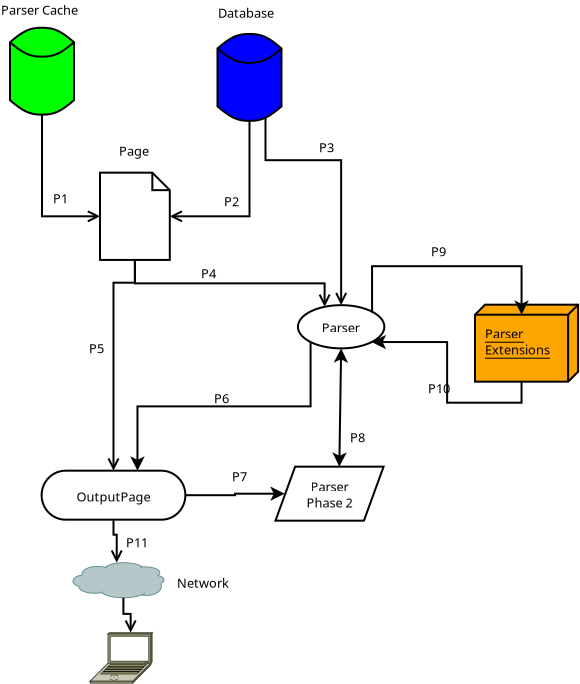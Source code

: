 <?xml version="1.0" encoding="UTF-8"?>
<dia:diagram xmlns:dia="http://www.lysator.liu.se/~alla/dia/">
  <dia:layer name="Background" visible="true">
    <dia:object type="Filesystem - File" version="0" id="O0">
      <dia:attribute name="obj_pos">
        <dia:point val="20.95,8.65"/>
      </dia:attribute>
      <dia:attribute name="obj_bb">
        <dia:rectangle val="20.9,8.6;24.511,13.062"/>
      </dia:attribute>
      <dia:attribute name="elem_corner">
        <dia:point val="20.95,8.65"/>
      </dia:attribute>
      <dia:attribute name="elem_width">
        <dia:real val="3.49"/>
      </dia:attribute>
      <dia:attribute name="elem_height">
        <dia:real val="4.362"/>
      </dia:attribute>
      <dia:attribute name="line_width">
        <dia:real val="0.1"/>
      </dia:attribute>
      <dia:attribute name="line_colour">
        <dia:color val="#000000"/>
      </dia:attribute>
      <dia:attribute name="fill_colour">
        <dia:color val="#ffffff"/>
      </dia:attribute>
      <dia:attribute name="show_background">
        <dia:boolean val="true"/>
      </dia:attribute>
      <dia:attribute name="line_style">
        <dia:enum val="0"/>
        <dia:real val="1"/>
      </dia:attribute>
      <dia:attribute name="flip_horizontal">
        <dia:boolean val="false"/>
      </dia:attribute>
      <dia:attribute name="flip_vertical">
        <dia:boolean val="false"/>
      </dia:attribute>
    </dia:object>
    <dia:object type="Standard - ZigZagLine" version="1" id="O1">
      <dia:attribute name="obj_pos">
        <dia:point val="18.05,5.75"/>
      </dia:attribute>
      <dia:attribute name="obj_bb">
        <dia:rectangle val="18,5.7;21,11.331"/>
      </dia:attribute>
      <dia:attribute name="orth_points">
        <dia:point val="18.05,5.75"/>
        <dia:point val="18.05,10.831"/>
        <dia:point val="20.95,10.831"/>
      </dia:attribute>
      <dia:attribute name="orth_orient">
        <dia:enum val="1"/>
        <dia:enum val="0"/>
      </dia:attribute>
      <dia:attribute name="autorouting">
        <dia:boolean val="true"/>
      </dia:attribute>
      <dia:attribute name="end_arrow">
        <dia:enum val="1"/>
      </dia:attribute>
      <dia:attribute name="end_arrow_length">
        <dia:real val="0.5"/>
      </dia:attribute>
      <dia:attribute name="end_arrow_width">
        <dia:real val="0.5"/>
      </dia:attribute>
      <dia:connections>
        <dia:connection handle="0" to="O15" connection="14"/>
        <dia:connection handle="1" to="O0" connection="2"/>
      </dia:connections>
    </dia:object>
    <dia:object type="Standard - ZigZagLine" version="1" id="O2">
      <dia:attribute name="obj_pos">
        <dia:point val="28.425,6.06"/>
      </dia:attribute>
      <dia:attribute name="obj_bb">
        <dia:rectangle val="24.39,6.01;28.475,11.331"/>
      </dia:attribute>
      <dia:attribute name="orth_points">
        <dia:point val="28.425,6.06"/>
        <dia:point val="28.425,10.831"/>
        <dia:point val="24.44,10.831"/>
      </dia:attribute>
      <dia:attribute name="orth_orient">
        <dia:enum val="1"/>
        <dia:enum val="0"/>
      </dia:attribute>
      <dia:attribute name="autorouting">
        <dia:boolean val="true"/>
      </dia:attribute>
      <dia:attribute name="end_arrow">
        <dia:enum val="1"/>
      </dia:attribute>
      <dia:attribute name="end_arrow_length">
        <dia:real val="0.5"/>
      </dia:attribute>
      <dia:attribute name="end_arrow_width">
        <dia:real val="0.5"/>
      </dia:attribute>
      <dia:connections>
        <dia:connection handle="0" to="O17" connection="14"/>
        <dia:connection handle="1" to="O0" connection="3"/>
      </dia:connections>
    </dia:object>
    <dia:object type="Flowchart - Ellipse" version="0" id="O3">
      <dia:attribute name="obj_pos">
        <dia:point val="30.846,15.273"/>
      </dia:attribute>
      <dia:attribute name="obj_bb">
        <dia:rectangle val="30.796,15.223;35.218,17.484"/>
      </dia:attribute>
      <dia:attribute name="elem_corner">
        <dia:point val="30.846,15.273"/>
      </dia:attribute>
      <dia:attribute name="elem_width">
        <dia:real val="4.322"/>
      </dia:attribute>
      <dia:attribute name="elem_height">
        <dia:real val="2.161"/>
      </dia:attribute>
      <dia:attribute name="show_background">
        <dia:boolean val="true"/>
      </dia:attribute>
      <dia:attribute name="padding">
        <dia:real val="0.354"/>
      </dia:attribute>
      <dia:attribute name="text">
        <dia:composite type="text">
          <dia:attribute name="string">
            <dia:string>#Parser#</dia:string>
          </dia:attribute>
          <dia:attribute name="font">
            <dia:font family="sans" style="0" name="Helvetica"/>
          </dia:attribute>
          <dia:attribute name="height">
            <dia:real val="0.8"/>
          </dia:attribute>
          <dia:attribute name="pos">
            <dia:point val="33.007,16.631"/>
          </dia:attribute>
          <dia:attribute name="color">
            <dia:color val="#000000"/>
          </dia:attribute>
          <dia:attribute name="alignment">
            <dia:enum val="1"/>
          </dia:attribute>
        </dia:composite>
      </dia:attribute>
    </dia:object>
    <dia:object type="Flowchart - Terminal" version="0" id="O4">
      <dia:attribute name="obj_pos">
        <dia:point val="18.031,23.55"/>
      </dia:attribute>
      <dia:attribute name="obj_bb">
        <dia:rectangle val="17.981,23.5;25.269,26.05"/>
      </dia:attribute>
      <dia:attribute name="elem_corner">
        <dia:point val="18.031,23.55"/>
      </dia:attribute>
      <dia:attribute name="elem_width">
        <dia:real val="7.188"/>
      </dia:attribute>
      <dia:attribute name="elem_height">
        <dia:real val="2.45"/>
      </dia:attribute>
      <dia:attribute name="line_width">
        <dia:real val="0.1"/>
      </dia:attribute>
      <dia:attribute name="line_colour">
        <dia:color val="#000000"/>
      </dia:attribute>
      <dia:attribute name="fill_colour">
        <dia:color val="#ffffff"/>
      </dia:attribute>
      <dia:attribute name="show_background">
        <dia:boolean val="true"/>
      </dia:attribute>
      <dia:attribute name="line_style">
        <dia:enum val="0"/>
        <dia:real val="1"/>
      </dia:attribute>
      <dia:attribute name="text">
        <dia:composite type="text">
          <dia:attribute name="string">
            <dia:string>#OutputPage#</dia:string>
          </dia:attribute>
          <dia:attribute name="font">
            <dia:font family="sans" style="0" name="Helvetica"/>
          </dia:attribute>
          <dia:attribute name="height">
            <dia:real val="0.8"/>
          </dia:attribute>
          <dia:attribute name="pos">
            <dia:point val="21.625,25.052"/>
          </dia:attribute>
          <dia:attribute name="color">
            <dia:color val="#000000"/>
          </dia:attribute>
          <dia:attribute name="alignment">
            <dia:enum val="1"/>
          </dia:attribute>
        </dia:composite>
      </dia:attribute>
      <dia:attribute name="flip_horizontal">
        <dia:boolean val="false"/>
      </dia:attribute>
      <dia:attribute name="flip_vertical">
        <dia:boolean val="false"/>
      </dia:attribute>
    </dia:object>
    <dia:object type="Standard - ZigZagLine" version="1" id="O5">
      <dia:attribute name="obj_pos">
        <dia:point val="22.695,13.012"/>
      </dia:attribute>
      <dia:attribute name="obj_bb">
        <dia:rectangle val="22.645,12.963;32.68,15.405"/>
      </dia:attribute>
      <dia:attribute name="orth_points">
        <dia:point val="22.695,13.012"/>
        <dia:point val="22.695,14.184"/>
        <dia:point val="32.18,14.184"/>
        <dia:point val="32.18,15.355"/>
      </dia:attribute>
      <dia:attribute name="orth_orient">
        <dia:enum val="1"/>
        <dia:enum val="0"/>
        <dia:enum val="1"/>
      </dia:attribute>
      <dia:attribute name="autorouting">
        <dia:boolean val="true"/>
      </dia:attribute>
      <dia:attribute name="end_arrow">
        <dia:enum val="1"/>
      </dia:attribute>
      <dia:attribute name="end_arrow_length">
        <dia:real val="0.5"/>
      </dia:attribute>
      <dia:attribute name="end_arrow_width">
        <dia:real val="0.5"/>
      </dia:attribute>
      <dia:connections>
        <dia:connection handle="0" to="O0" connection="1"/>
        <dia:connection handle="1" to="O3" connection="5"/>
      </dia:connections>
    </dia:object>
    <dia:object type="Standard - ZigZagLine" version="1" id="O6">
      <dia:attribute name="obj_pos">
        <dia:point val="22.695,13.012"/>
      </dia:attribute>
      <dia:attribute name="obj_bb">
        <dia:rectangle val="21.125,12.963;22.745,23.6"/>
      </dia:attribute>
      <dia:attribute name="orth_points">
        <dia:point val="22.695,13.012"/>
        <dia:point val="22.695,14.15"/>
        <dia:point val="21.625,14.15"/>
        <dia:point val="21.625,23.55"/>
      </dia:attribute>
      <dia:attribute name="orth_orient">
        <dia:enum val="1"/>
        <dia:enum val="0"/>
        <dia:enum val="1"/>
      </dia:attribute>
      <dia:attribute name="autorouting">
        <dia:boolean val="false"/>
      </dia:attribute>
      <dia:attribute name="end_arrow">
        <dia:enum val="1"/>
      </dia:attribute>
      <dia:attribute name="end_arrow_length">
        <dia:real val="0.5"/>
      </dia:attribute>
      <dia:attribute name="end_arrow_width">
        <dia:real val="0.5"/>
      </dia:attribute>
      <dia:connections>
        <dia:connection handle="0" to="O0" connection="1"/>
        <dia:connection handle="1" to="O4" connection="2"/>
      </dia:connections>
    </dia:object>
    <dia:object type="Standard - Text" version="1" id="O7">
      <dia:attribute name="obj_pos">
        <dia:point val="21.9,7.8"/>
      </dia:attribute>
      <dia:attribute name="obj_bb">
        <dia:rectangle val="21.9,7.102;23.663,8.122"/>
      </dia:attribute>
      <dia:attribute name="text">
        <dia:composite type="text">
          <dia:attribute name="string">
            <dia:string>#Page#</dia:string>
          </dia:attribute>
          <dia:attribute name="font">
            <dia:font family="sans" style="0" name="Helvetica"/>
          </dia:attribute>
          <dia:attribute name="height">
            <dia:real val="0.8"/>
          </dia:attribute>
          <dia:attribute name="pos">
            <dia:point val="21.9,7.8"/>
          </dia:attribute>
          <dia:attribute name="color">
            <dia:color val="#000000"/>
          </dia:attribute>
          <dia:attribute name="alignment">
            <dia:enum val="0"/>
          </dia:attribute>
        </dia:composite>
      </dia:attribute>
      <dia:attribute name="valign">
        <dia:enum val="3"/>
      </dia:attribute>
    </dia:object>
    <dia:object type="Standard - ZigZagLine" version="1" id="O8">
      <dia:attribute name="obj_pos">
        <dia:point val="31.479,17.117"/>
      </dia:attribute>
      <dia:attribute name="obj_bb">
        <dia:rectangle val="22.323,17.067;31.529,23.6"/>
      </dia:attribute>
      <dia:attribute name="orth_points">
        <dia:point val="31.479,17.117"/>
        <dia:point val="31.479,20.334"/>
        <dia:point val="22.823,20.334"/>
        <dia:point val="22.823,23.55"/>
      </dia:attribute>
      <dia:attribute name="orth_orient">
        <dia:enum val="1"/>
        <dia:enum val="0"/>
        <dia:enum val="1"/>
      </dia:attribute>
      <dia:attribute name="autorouting">
        <dia:boolean val="true"/>
      </dia:attribute>
      <dia:attribute name="end_arrow">
        <dia:enum val="22"/>
      </dia:attribute>
      <dia:attribute name="end_arrow_length">
        <dia:real val="0.5"/>
      </dia:attribute>
      <dia:attribute name="end_arrow_width">
        <dia:real val="0.5"/>
      </dia:attribute>
      <dia:connections>
        <dia:connection handle="0" to="O3" connection="10"/>
        <dia:connection handle="1" to="O4" connection="3"/>
      </dia:connections>
    </dia:object>
    <dia:object type="Cisco - Laptop" version="0" id="O9">
      <dia:attribute name="obj_pos">
        <dia:point val="20.45,31.65"/>
      </dia:attribute>
      <dia:attribute name="obj_bb">
        <dia:rectangle val="20.449,31.649;23.555,34.633"/>
      </dia:attribute>
      <dia:attribute name="elem_corner">
        <dia:point val="20.45,31.65"/>
      </dia:attribute>
      <dia:attribute name="elem_width">
        <dia:real val="3.104"/>
      </dia:attribute>
      <dia:attribute name="elem_height">
        <dia:real val="2.522"/>
      </dia:attribute>
      <dia:attribute name="line_width">
        <dia:real val="0.1"/>
      </dia:attribute>
      <dia:attribute name="line_colour">
        <dia:color val="#000000"/>
      </dia:attribute>
      <dia:attribute name="fill_colour">
        <dia:color val="#ffffff"/>
      </dia:attribute>
      <dia:attribute name="show_background">
        <dia:boolean val="true"/>
      </dia:attribute>
      <dia:attribute name="line_style">
        <dia:enum val="0"/>
        <dia:real val="1"/>
      </dia:attribute>
      <dia:attribute name="flip_horizontal">
        <dia:boolean val="false"/>
      </dia:attribute>
      <dia:attribute name="flip_vertical">
        <dia:boolean val="false"/>
      </dia:attribute>
    </dia:object>
    <dia:object type="Cisco - Cloud" version="0" id="O10">
      <dia:attribute name="obj_pos">
        <dia:point val="19.6,28.15"/>
      </dia:attribute>
      <dia:attribute name="obj_bb">
        <dia:rectangle val="19.599,28.149;24.151,29.901"/>
      </dia:attribute>
      <dia:attribute name="elem_corner">
        <dia:point val="19.6,28.15"/>
      </dia:attribute>
      <dia:attribute name="elem_width">
        <dia:real val="4.55"/>
      </dia:attribute>
      <dia:attribute name="elem_height">
        <dia:real val="1.75"/>
      </dia:attribute>
      <dia:attribute name="line_width">
        <dia:real val="0.1"/>
      </dia:attribute>
      <dia:attribute name="line_colour">
        <dia:color val="#000000"/>
      </dia:attribute>
      <dia:attribute name="fill_colour">
        <dia:color val="#ffffff"/>
      </dia:attribute>
      <dia:attribute name="show_background">
        <dia:boolean val="true"/>
      </dia:attribute>
      <dia:attribute name="line_style">
        <dia:enum val="0"/>
        <dia:real val="1"/>
      </dia:attribute>
      <dia:attribute name="flip_horizontal">
        <dia:boolean val="false"/>
      </dia:attribute>
      <dia:attribute name="flip_vertical">
        <dia:boolean val="false"/>
      </dia:attribute>
    </dia:object>
    <dia:object type="Standard - Text" version="1" id="O11">
      <dia:attribute name="obj_pos">
        <dia:point val="24.8,29.4"/>
      </dia:attribute>
      <dia:attribute name="obj_bb">
        <dia:rectangle val="24.8,28.723;27.543,29.68"/>
      </dia:attribute>
      <dia:attribute name="text">
        <dia:composite type="text">
          <dia:attribute name="string">
            <dia:string>#Network#</dia:string>
          </dia:attribute>
          <dia:attribute name="font">
            <dia:font family="sans" style="0" name="Helvetica"/>
          </dia:attribute>
          <dia:attribute name="height">
            <dia:real val="0.8"/>
          </dia:attribute>
          <dia:attribute name="pos">
            <dia:point val="24.8,29.4"/>
          </dia:attribute>
          <dia:attribute name="color">
            <dia:color val="#000000"/>
          </dia:attribute>
          <dia:attribute name="alignment">
            <dia:enum val="0"/>
          </dia:attribute>
        </dia:composite>
      </dia:attribute>
      <dia:attribute name="valign">
        <dia:enum val="3"/>
      </dia:attribute>
    </dia:object>
    <dia:object type="Standard - ZigZagLine" version="1" id="O12">
      <dia:attribute name="obj_pos">
        <dia:point val="21.625,26"/>
      </dia:attribute>
      <dia:attribute name="obj_bb">
        <dia:rectangle val="21.286,25.95;22.286,28.2"/>
      </dia:attribute>
      <dia:attribute name="orth_points">
        <dia:point val="21.625,26"/>
        <dia:point val="21.625,26.75"/>
        <dia:point val="21.786,26.75"/>
        <dia:point val="21.786,28.15"/>
      </dia:attribute>
      <dia:attribute name="orth_orient">
        <dia:enum val="1"/>
        <dia:enum val="0"/>
        <dia:enum val="1"/>
      </dia:attribute>
      <dia:attribute name="autorouting">
        <dia:boolean val="false"/>
      </dia:attribute>
      <dia:attribute name="end_arrow">
        <dia:enum val="1"/>
      </dia:attribute>
      <dia:attribute name="end_arrow_length">
        <dia:real val="0.5"/>
      </dia:attribute>
      <dia:attribute name="end_arrow_width">
        <dia:real val="0.5"/>
      </dia:attribute>
      <dia:connections>
        <dia:connection handle="0" to="O4" connection="14"/>
        <dia:connection handle="1" to="O10" connection="0"/>
      </dia:connections>
    </dia:object>
    <dia:object type="Standard - ZigZagLine" version="1" id="O13">
      <dia:attribute name="obj_pos">
        <dia:point val="22.12,29.9"/>
      </dia:attribute>
      <dia:attribute name="obj_bb">
        <dia:rectangle val="21.982,29.85;22.982,31.7"/>
      </dia:attribute>
      <dia:attribute name="orth_points">
        <dia:point val="22.12,29.9"/>
        <dia:point val="22.12,30.71"/>
        <dia:point val="22.482,30.71"/>
        <dia:point val="22.482,31.65"/>
      </dia:attribute>
      <dia:attribute name="orth_orient">
        <dia:enum val="1"/>
        <dia:enum val="0"/>
        <dia:enum val="1"/>
      </dia:attribute>
      <dia:attribute name="autorouting">
        <dia:boolean val="false"/>
      </dia:attribute>
      <dia:attribute name="end_arrow">
        <dia:enum val="1"/>
      </dia:attribute>
      <dia:attribute name="end_arrow_length">
        <dia:real val="0.5"/>
      </dia:attribute>
      <dia:attribute name="end_arrow_width">
        <dia:real val="0.5"/>
      </dia:attribute>
      <dia:connections>
        <dia:connection handle="0" to="O10" connection="5"/>
        <dia:connection handle="1" to="O9" connection="2"/>
      </dia:connections>
    </dia:object>
    <dia:object type="Standard - ZigZagLine" version="1" id="O14">
      <dia:attribute name="obj_pos">
        <dia:point val="29.225,5.901"/>
      </dia:attribute>
      <dia:attribute name="obj_bb">
        <dia:rectangle val="29.175,5.851;33.507,15.323"/>
      </dia:attribute>
      <dia:attribute name="orth_points">
        <dia:point val="29.225,5.901"/>
        <dia:point val="29.225,8.025"/>
        <dia:point val="33.007,8.025"/>
        <dia:point val="33.007,15.273"/>
      </dia:attribute>
      <dia:attribute name="orth_orient">
        <dia:enum val="1"/>
        <dia:enum val="0"/>
        <dia:enum val="1"/>
      </dia:attribute>
      <dia:attribute name="autorouting">
        <dia:boolean val="false"/>
      </dia:attribute>
      <dia:attribute name="end_arrow">
        <dia:enum val="1"/>
      </dia:attribute>
      <dia:attribute name="end_arrow_length">
        <dia:real val="0.5"/>
      </dia:attribute>
      <dia:attribute name="end_arrow_width">
        <dia:real val="0.5"/>
      </dia:attribute>
      <dia:connections>
        <dia:connection handle="0" to="O17" connection="15"/>
        <dia:connection handle="1" to="O3" connection="4"/>
      </dia:connections>
    </dia:object>
    <dia:group>
      <dia:object type="Flowchart - Magnetic Disk" version="0" id="O15">
        <dia:attribute name="obj_pos">
          <dia:point val="16.45,1.4"/>
        </dia:attribute>
        <dia:attribute name="obj_bb">
          <dia:rectangle val="16.4,1.35;19.7,5.8"/>
        </dia:attribute>
        <dia:attribute name="elem_corner">
          <dia:point val="16.45,1.4"/>
        </dia:attribute>
        <dia:attribute name="elem_width">
          <dia:real val="3.2"/>
        </dia:attribute>
        <dia:attribute name="elem_height">
          <dia:real val="4.35"/>
        </dia:attribute>
        <dia:attribute name="line_width">
          <dia:real val="0.1"/>
        </dia:attribute>
        <dia:attribute name="line_colour">
          <dia:color val="#000000"/>
        </dia:attribute>
        <dia:attribute name="fill_colour">
          <dia:color val="#00ff00"/>
        </dia:attribute>
        <dia:attribute name="show_background">
          <dia:boolean val="true"/>
        </dia:attribute>
        <dia:attribute name="line_style">
          <dia:enum val="0"/>
          <dia:real val="1"/>
        </dia:attribute>
        <dia:attribute name="text">
          <dia:composite type="text">
            <dia:attribute name="string">
              <dia:string>##</dia:string>
            </dia:attribute>
            <dia:attribute name="font">
              <dia:font family="sans" style="0" name="Helvetica"/>
            </dia:attribute>
            <dia:attribute name="height">
              <dia:real val="0.8"/>
            </dia:attribute>
            <dia:attribute name="pos">
              <dia:point val="18.05,3.938"/>
            </dia:attribute>
            <dia:attribute name="color">
              <dia:color val="#000000"/>
            </dia:attribute>
            <dia:attribute name="alignment">
              <dia:enum val="1"/>
            </dia:attribute>
          </dia:composite>
        </dia:attribute>
        <dia:attribute name="flip_horizontal">
          <dia:boolean val="false"/>
        </dia:attribute>
        <dia:attribute name="flip_vertical">
          <dia:boolean val="false"/>
        </dia:attribute>
      </dia:object>
      <dia:object type="Standard - Text" version="1" id="O16">
        <dia:attribute name="obj_pos">
          <dia:point val="16,0.75"/>
        </dia:attribute>
        <dia:attribute name="obj_bb">
          <dia:rectangle val="16,0.072;20.57,1.03"/>
        </dia:attribute>
        <dia:attribute name="text">
          <dia:composite type="text">
            <dia:attribute name="string">
              <dia:string>#Parser Cache#</dia:string>
            </dia:attribute>
            <dia:attribute name="font">
              <dia:font family="sans" style="0" name="Helvetica"/>
            </dia:attribute>
            <dia:attribute name="height">
              <dia:real val="0.8"/>
            </dia:attribute>
            <dia:attribute name="pos">
              <dia:point val="16,0.75"/>
            </dia:attribute>
            <dia:attribute name="color">
              <dia:color val="#000000"/>
            </dia:attribute>
            <dia:attribute name="alignment">
              <dia:enum val="0"/>
            </dia:attribute>
          </dia:composite>
        </dia:attribute>
        <dia:attribute name="valign">
          <dia:enum val="3"/>
        </dia:attribute>
      </dia:object>
    </dia:group>
    <dia:group>
      <dia:object type="Flowchart - Magnetic Disk" version="0" id="O17">
        <dia:attribute name="obj_pos">
          <dia:point val="26.825,1.71"/>
        </dia:attribute>
        <dia:attribute name="obj_bb">
          <dia:rectangle val="26.775,1.66;30.075,6.11"/>
        </dia:attribute>
        <dia:attribute name="elem_corner">
          <dia:point val="26.825,1.71"/>
        </dia:attribute>
        <dia:attribute name="elem_width">
          <dia:real val="3.2"/>
        </dia:attribute>
        <dia:attribute name="elem_height">
          <dia:real val="4.35"/>
        </dia:attribute>
        <dia:attribute name="line_width">
          <dia:real val="0.1"/>
        </dia:attribute>
        <dia:attribute name="line_colour">
          <dia:color val="#000000"/>
        </dia:attribute>
        <dia:attribute name="fill_colour">
          <dia:color val="#0000ff"/>
        </dia:attribute>
        <dia:attribute name="show_background">
          <dia:boolean val="true"/>
        </dia:attribute>
        <dia:attribute name="line_style">
          <dia:enum val="0"/>
          <dia:real val="1"/>
        </dia:attribute>
        <dia:attribute name="text">
          <dia:composite type="text">
            <dia:attribute name="string">
              <dia:string>##</dia:string>
            </dia:attribute>
            <dia:attribute name="font">
              <dia:font family="sans" style="0" name="Helvetica"/>
            </dia:attribute>
            <dia:attribute name="height">
              <dia:real val="0.8"/>
            </dia:attribute>
            <dia:attribute name="pos">
              <dia:point val="28.425,4.247"/>
            </dia:attribute>
            <dia:attribute name="color">
              <dia:color val="#000000"/>
            </dia:attribute>
            <dia:attribute name="alignment">
              <dia:enum val="1"/>
            </dia:attribute>
          </dia:composite>
        </dia:attribute>
        <dia:attribute name="flip_horizontal">
          <dia:boolean val="false"/>
        </dia:attribute>
        <dia:attribute name="flip_vertical">
          <dia:boolean val="false"/>
        </dia:attribute>
      </dia:object>
      <dia:object type="Standard - Text" version="1" id="O18">
        <dia:attribute name="obj_pos">
          <dia:point val="26.85,0.9"/>
        </dia:attribute>
        <dia:attribute name="obj_bb">
          <dia:rectangle val="26.85,0.223;30.047,1.18"/>
        </dia:attribute>
        <dia:attribute name="text">
          <dia:composite type="text">
            <dia:attribute name="string">
              <dia:string>#Database#</dia:string>
            </dia:attribute>
            <dia:attribute name="font">
              <dia:font family="sans" style="0" name="Helvetica"/>
            </dia:attribute>
            <dia:attribute name="height">
              <dia:real val="0.8"/>
            </dia:attribute>
            <dia:attribute name="pos">
              <dia:point val="26.85,0.9"/>
            </dia:attribute>
            <dia:attribute name="color">
              <dia:color val="#000000"/>
            </dia:attribute>
            <dia:attribute name="alignment">
              <dia:enum val="0"/>
            </dia:attribute>
          </dia:composite>
        </dia:attribute>
        <dia:attribute name="valign">
          <dia:enum val="3"/>
        </dia:attribute>
      </dia:object>
    </dia:group>
    <dia:object type="Flowchart - Parallelogram" version="0" id="O19">
      <dia:attribute name="obj_pos">
        <dia:point val="29.723,23.35"/>
      </dia:attribute>
      <dia:attribute name="obj_bb">
        <dia:rectangle val="29.672,23.3;35.178,26.1"/>
      </dia:attribute>
      <dia:attribute name="elem_corner">
        <dia:point val="29.723,23.35"/>
      </dia:attribute>
      <dia:attribute name="elem_width">
        <dia:real val="5.405"/>
      </dia:attribute>
      <dia:attribute name="elem_height">
        <dia:real val="2.7"/>
      </dia:attribute>
      <dia:attribute name="show_background">
        <dia:boolean val="true"/>
      </dia:attribute>
      <dia:attribute name="shear_angle">
        <dia:real val="70"/>
      </dia:attribute>
      <dia:attribute name="padding">
        <dia:real val="0.5"/>
      </dia:attribute>
      <dia:attribute name="text">
        <dia:composite type="text">
          <dia:attribute name="string">
            <dia:string>#Parser
Phase 2#</dia:string>
          </dia:attribute>
          <dia:attribute name="font">
            <dia:font family="sans" style="0" name="Helvetica"/>
          </dia:attribute>
          <dia:attribute name="height">
            <dia:real val="0.8"/>
          </dia:attribute>
          <dia:attribute name="pos">
            <dia:point val="32.425,24.578"/>
          </dia:attribute>
          <dia:attribute name="color">
            <dia:color val="#000000"/>
          </dia:attribute>
          <dia:attribute name="alignment">
            <dia:enum val="1"/>
          </dia:attribute>
        </dia:composite>
      </dia:attribute>
    </dia:object>
    <dia:object type="Standard - ZigZagLine" version="1" id="O20">
      <dia:attribute name="obj_pos">
        <dia:point val="25.219,24.775"/>
      </dia:attribute>
      <dia:attribute name="obj_bb">
        <dia:rectangle val="25.169,24.2;30.233,25.2"/>
      </dia:attribute>
      <dia:attribute name="orth_points">
        <dia:point val="25.219,24.775"/>
        <dia:point val="27.701,24.775"/>
        <dia:point val="27.701,24.7"/>
        <dia:point val="30.183,24.7"/>
      </dia:attribute>
      <dia:attribute name="orth_orient">
        <dia:enum val="0"/>
        <dia:enum val="1"/>
        <dia:enum val="0"/>
      </dia:attribute>
      <dia:attribute name="autorouting">
        <dia:boolean val="true"/>
      </dia:attribute>
      <dia:attribute name="end_arrow">
        <dia:enum val="22"/>
      </dia:attribute>
      <dia:attribute name="end_arrow_length">
        <dia:real val="0.5"/>
      </dia:attribute>
      <dia:attribute name="end_arrow_width">
        <dia:real val="0.5"/>
      </dia:attribute>
      <dia:connections>
        <dia:connection handle="0" to="O4" connection="10"/>
        <dia:connection handle="1" to="O19" connection="16"/>
      </dia:connections>
    </dia:object>
    <dia:object type="UML - Node" version="0" id="O21">
      <dia:attribute name="obj_pos">
        <dia:point val="39.7,15.75"/>
      </dia:attribute>
      <dia:attribute name="obj_bb">
        <dia:rectangle val="39.65,15.2;44.905,19.15"/>
      </dia:attribute>
      <dia:attribute name="elem_corner">
        <dia:point val="39.7,15.75"/>
      </dia:attribute>
      <dia:attribute name="elem_width">
        <dia:real val="4.655"/>
      </dia:attribute>
      <dia:attribute name="elem_height">
        <dia:real val="3.35"/>
      </dia:attribute>
      <dia:attribute name="line_colour">
        <dia:color val="#000000"/>
      </dia:attribute>
      <dia:attribute name="fill_colour">
        <dia:color val="#ffa500"/>
      </dia:attribute>
      <dia:attribute name="name">
        <dia:composite type="text">
          <dia:attribute name="string">
            <dia:string>#Parser
Extensions#</dia:string>
          </dia:attribute>
          <dia:attribute name="font">
            <dia:font family="sans" style="0" name="Helvetica"/>
          </dia:attribute>
          <dia:attribute name="height">
            <dia:real val="0.8"/>
          </dia:attribute>
          <dia:attribute name="pos">
            <dia:point val="40.2,16.927"/>
          </dia:attribute>
          <dia:attribute name="color">
            <dia:color val="#000000"/>
          </dia:attribute>
          <dia:attribute name="alignment">
            <dia:enum val="0"/>
          </dia:attribute>
        </dia:composite>
      </dia:attribute>
    </dia:object>
    <dia:object type="Standard - ZigZagLine" version="1" id="O22">
      <dia:attribute name="obj_pos">
        <dia:point val="34.535,15.589"/>
      </dia:attribute>
      <dia:attribute name="obj_bb">
        <dia:rectangle val="34.485,13.275;42.528,15.8"/>
      </dia:attribute>
      <dia:attribute name="orth_points">
        <dia:point val="34.535,15.589"/>
        <dia:point val="34.553,15.589"/>
        <dia:point val="34.553,13.325"/>
        <dia:point val="42.028,13.325"/>
        <dia:point val="42.028,15.75"/>
      </dia:attribute>
      <dia:attribute name="orth_orient">
        <dia:enum val="0"/>
        <dia:enum val="1"/>
        <dia:enum val="0"/>
        <dia:enum val="1"/>
      </dia:attribute>
      <dia:attribute name="autorouting">
        <dia:boolean val="false"/>
      </dia:attribute>
      <dia:attribute name="end_arrow">
        <dia:enum val="22"/>
      </dia:attribute>
      <dia:attribute name="end_arrow_length">
        <dia:real val="0.5"/>
      </dia:attribute>
      <dia:attribute name="end_arrow_width">
        <dia:real val="0.5"/>
      </dia:attribute>
      <dia:connections>
        <dia:connection handle="0" to="O3" connection="2"/>
        <dia:connection handle="1" to="O21" connection="1"/>
      </dia:connections>
    </dia:object>
    <dia:object type="Standard - ZigZagLine" version="1" id="O23">
      <dia:attribute name="obj_pos">
        <dia:point val="42.028,19.1"/>
      </dia:attribute>
      <dia:attribute name="obj_bb">
        <dia:rectangle val="34.035,17.067;42.078,20.15"/>
      </dia:attribute>
      <dia:attribute name="orth_points">
        <dia:point val="42.028,19.1"/>
        <dia:point val="42.028,20.1"/>
        <dia:point val="34.535,20.1"/>
        <dia:point val="34.535,17.117"/>
      </dia:attribute>
      <dia:attribute name="orth_orient">
        <dia:enum val="1"/>
        <dia:enum val="0"/>
        <dia:enum val="1"/>
      </dia:attribute>
      <dia:attribute name="autorouting">
        <dia:boolean val="true"/>
      </dia:attribute>
      <dia:attribute name="end_arrow">
        <dia:enum val="22"/>
      </dia:attribute>
      <dia:attribute name="end_arrow_length">
        <dia:real val="0.5"/>
      </dia:attribute>
      <dia:attribute name="end_arrow_width">
        <dia:real val="0.5"/>
      </dia:attribute>
      <dia:connections>
        <dia:connection handle="0" to="O21" connection="6"/>
        <dia:connection handle="1" to="O3" connection="14"/>
      </dia:connections>
    </dia:object>
    <dia:object type="Standard - Line" version="0" id="O24">
      <dia:attribute name="obj_pos">
        <dia:point val="33.007,17.434"/>
      </dia:attribute>
      <dia:attribute name="obj_bb">
        <dia:rectangle val="32.416,17.376;33.507,23.408"/>
      </dia:attribute>
      <dia:attribute name="conn_endpoints">
        <dia:point val="33.007,17.434"/>
        <dia:point val="32.916,23.35"/>
      </dia:attribute>
      <dia:attribute name="numcp">
        <dia:int val="1"/>
      </dia:attribute>
      <dia:attribute name="start_arrow">
        <dia:enum val="22"/>
      </dia:attribute>
      <dia:attribute name="start_arrow_length">
        <dia:real val="0.5"/>
      </dia:attribute>
      <dia:attribute name="start_arrow_width">
        <dia:real val="0.5"/>
      </dia:attribute>
      <dia:attribute name="end_arrow">
        <dia:enum val="22"/>
      </dia:attribute>
      <dia:attribute name="end_arrow_length">
        <dia:real val="0.5"/>
      </dia:attribute>
      <dia:attribute name="end_arrow_width">
        <dia:real val="0.5"/>
      </dia:attribute>
      <dia:connections>
        <dia:connection handle="0" to="O3" connection="12"/>
        <dia:connection handle="1" to="O19" connection="2"/>
      </dia:connections>
    </dia:object>
    <dia:object type="Standard - Text" version="1" id="O25">
      <dia:attribute name="obj_pos">
        <dia:point val="18.602,10.175"/>
      </dia:attribute>
      <dia:attribute name="obj_bb">
        <dia:rectangle val="18.582,9.477;19.515,10.497"/>
      </dia:attribute>
      <dia:attribute name="text">
        <dia:composite type="text">
          <dia:attribute name="string">
            <dia:string>#P1#</dia:string>
          </dia:attribute>
          <dia:attribute name="font">
            <dia:font family="sans" style="0" name="Helvetica"/>
          </dia:attribute>
          <dia:attribute name="height">
            <dia:real val="0.8"/>
          </dia:attribute>
          <dia:attribute name="pos">
            <dia:point val="18.602,10.175"/>
          </dia:attribute>
          <dia:attribute name="color">
            <dia:color val="#000000"/>
          </dia:attribute>
          <dia:attribute name="alignment">
            <dia:enum val="0"/>
          </dia:attribute>
        </dia:composite>
      </dia:attribute>
      <dia:attribute name="valign">
        <dia:enum val="3"/>
      </dia:attribute>
    </dia:object>
    <dia:object type="Standard - Text" version="1" id="O26">
      <dia:attribute name="obj_pos">
        <dia:point val="27.152,10.325"/>
      </dia:attribute>
      <dia:attribute name="obj_bb">
        <dia:rectangle val="27.132,9.627;28.065,10.647"/>
      </dia:attribute>
      <dia:attribute name="text">
        <dia:composite type="text">
          <dia:attribute name="string">
            <dia:string>#P2#</dia:string>
          </dia:attribute>
          <dia:attribute name="font">
            <dia:font family="sans" style="0" name="Helvetica"/>
          </dia:attribute>
          <dia:attribute name="height">
            <dia:real val="0.8"/>
          </dia:attribute>
          <dia:attribute name="pos">
            <dia:point val="27.152,10.325"/>
          </dia:attribute>
          <dia:attribute name="color">
            <dia:color val="#000000"/>
          </dia:attribute>
          <dia:attribute name="alignment">
            <dia:enum val="0"/>
          </dia:attribute>
        </dia:composite>
      </dia:attribute>
      <dia:attribute name="valign">
        <dia:enum val="3"/>
      </dia:attribute>
    </dia:object>
    <dia:object type="Standard - Text" version="1" id="O27">
      <dia:attribute name="obj_pos">
        <dia:point val="31.902,7.625"/>
      </dia:attribute>
      <dia:attribute name="obj_bb">
        <dia:rectangle val="31.902,6.927;32.836,7.947"/>
      </dia:attribute>
      <dia:attribute name="text">
        <dia:composite type="text">
          <dia:attribute name="string">
            <dia:string>#P3#</dia:string>
          </dia:attribute>
          <dia:attribute name="font">
            <dia:font family="sans" style="0" name="Helvetica"/>
          </dia:attribute>
          <dia:attribute name="height">
            <dia:real val="0.8"/>
          </dia:attribute>
          <dia:attribute name="pos">
            <dia:point val="31.902,7.625"/>
          </dia:attribute>
          <dia:attribute name="color">
            <dia:color val="#000000"/>
          </dia:attribute>
          <dia:attribute name="alignment">
            <dia:enum val="0"/>
          </dia:attribute>
        </dia:composite>
      </dia:attribute>
      <dia:attribute name="valign">
        <dia:enum val="3"/>
      </dia:attribute>
    </dia:object>
    <dia:object type="Standard - Text" version="1" id="O28">
      <dia:attribute name="obj_pos">
        <dia:point val="26.003,13.925"/>
      </dia:attribute>
      <dia:attribute name="obj_bb">
        <dia:rectangle val="26.003,13.227;26.936,14.247"/>
      </dia:attribute>
      <dia:attribute name="text">
        <dia:composite type="text">
          <dia:attribute name="string">
            <dia:string>#P4#</dia:string>
          </dia:attribute>
          <dia:attribute name="font">
            <dia:font family="sans" style="0" name="Helvetica"/>
          </dia:attribute>
          <dia:attribute name="height">
            <dia:real val="0.8"/>
          </dia:attribute>
          <dia:attribute name="pos">
            <dia:point val="26.003,13.925"/>
          </dia:attribute>
          <dia:attribute name="color">
            <dia:color val="#000000"/>
          </dia:attribute>
          <dia:attribute name="alignment">
            <dia:enum val="0"/>
          </dia:attribute>
        </dia:composite>
      </dia:attribute>
      <dia:attribute name="valign">
        <dia:enum val="3"/>
      </dia:attribute>
    </dia:object>
    <dia:object type="Standard - Text" version="1" id="O29">
      <dia:attribute name="obj_pos">
        <dia:point val="20.402,17.675"/>
      </dia:attribute>
      <dia:attribute name="obj_bb">
        <dia:rectangle val="20.402,16.977;21.336,17.997"/>
      </dia:attribute>
      <dia:attribute name="text">
        <dia:composite type="text">
          <dia:attribute name="string">
            <dia:string>#P5#</dia:string>
          </dia:attribute>
          <dia:attribute name="font">
            <dia:font family="sans" style="0" name="Helvetica"/>
          </dia:attribute>
          <dia:attribute name="height">
            <dia:real val="0.8"/>
          </dia:attribute>
          <dia:attribute name="pos">
            <dia:point val="20.402,17.675"/>
          </dia:attribute>
          <dia:attribute name="color">
            <dia:color val="#000000"/>
          </dia:attribute>
          <dia:attribute name="alignment">
            <dia:enum val="0"/>
          </dia:attribute>
        </dia:composite>
      </dia:attribute>
      <dia:attribute name="valign">
        <dia:enum val="3"/>
      </dia:attribute>
    </dia:object>
    <dia:object type="Standard - Text" version="1" id="O30">
      <dia:attribute name="obj_pos">
        <dia:point val="26.652,20.175"/>
      </dia:attribute>
      <dia:attribute name="obj_bb">
        <dia:rectangle val="26.652,19.477;27.586,20.497"/>
      </dia:attribute>
      <dia:attribute name="text">
        <dia:composite type="text">
          <dia:attribute name="string">
            <dia:string>#P6#</dia:string>
          </dia:attribute>
          <dia:attribute name="font">
            <dia:font family="sans" style="0" name="Helvetica"/>
          </dia:attribute>
          <dia:attribute name="height">
            <dia:real val="0.8"/>
          </dia:attribute>
          <dia:attribute name="pos">
            <dia:point val="26.652,20.175"/>
          </dia:attribute>
          <dia:attribute name="color">
            <dia:color val="#000000"/>
          </dia:attribute>
          <dia:attribute name="alignment">
            <dia:enum val="0"/>
          </dia:attribute>
        </dia:composite>
      </dia:attribute>
      <dia:attribute name="valign">
        <dia:enum val="3"/>
      </dia:attribute>
    </dia:object>
    <dia:object type="Standard - Text" version="1" id="O31">
      <dia:attribute name="obj_pos">
        <dia:point val="27.552,24.075"/>
      </dia:attribute>
      <dia:attribute name="obj_bb">
        <dia:rectangle val="27.532,23.377;28.465,24.397"/>
      </dia:attribute>
      <dia:attribute name="text">
        <dia:composite type="text">
          <dia:attribute name="string">
            <dia:string>#P7#</dia:string>
          </dia:attribute>
          <dia:attribute name="font">
            <dia:font family="sans" style="0" name="Helvetica"/>
          </dia:attribute>
          <dia:attribute name="height">
            <dia:real val="0.8"/>
          </dia:attribute>
          <dia:attribute name="pos">
            <dia:point val="27.552,24.075"/>
          </dia:attribute>
          <dia:attribute name="color">
            <dia:color val="#000000"/>
          </dia:attribute>
          <dia:attribute name="alignment">
            <dia:enum val="0"/>
          </dia:attribute>
        </dia:composite>
      </dia:attribute>
      <dia:attribute name="valign">
        <dia:enum val="3"/>
      </dia:attribute>
    </dia:object>
    <dia:object type="Standard - Text" version="1" id="O32">
      <dia:attribute name="obj_pos">
        <dia:point val="33.453,22.125"/>
      </dia:attribute>
      <dia:attribute name="obj_bb">
        <dia:rectangle val="33.432,21.427;34.365,22.447"/>
      </dia:attribute>
      <dia:attribute name="text">
        <dia:composite type="text">
          <dia:attribute name="string">
            <dia:string>#P8#</dia:string>
          </dia:attribute>
          <dia:attribute name="font">
            <dia:font family="sans" style="0" name="Helvetica"/>
          </dia:attribute>
          <dia:attribute name="height">
            <dia:real val="0.8"/>
          </dia:attribute>
          <dia:attribute name="pos">
            <dia:point val="33.453,22.125"/>
          </dia:attribute>
          <dia:attribute name="color">
            <dia:color val="#000000"/>
          </dia:attribute>
          <dia:attribute name="alignment">
            <dia:enum val="0"/>
          </dia:attribute>
        </dia:composite>
      </dia:attribute>
      <dia:attribute name="valign">
        <dia:enum val="3"/>
      </dia:attribute>
    </dia:object>
    <dia:object type="Standard - Text" version="1" id="O33">
      <dia:attribute name="obj_pos">
        <dia:point val="37.502,12.825"/>
      </dia:attribute>
      <dia:attribute name="obj_bb">
        <dia:rectangle val="37.482,12.127;38.415,13.147"/>
      </dia:attribute>
      <dia:attribute name="text">
        <dia:composite type="text">
          <dia:attribute name="string">
            <dia:string>#P9#</dia:string>
          </dia:attribute>
          <dia:attribute name="font">
            <dia:font family="sans" style="0" name="Helvetica"/>
          </dia:attribute>
          <dia:attribute name="height">
            <dia:real val="0.8"/>
          </dia:attribute>
          <dia:attribute name="pos">
            <dia:point val="37.502,12.825"/>
          </dia:attribute>
          <dia:attribute name="color">
            <dia:color val="#000000"/>
          </dia:attribute>
          <dia:attribute name="alignment">
            <dia:enum val="0"/>
          </dia:attribute>
        </dia:composite>
      </dia:attribute>
      <dia:attribute name="valign">
        <dia:enum val="3"/>
      </dia:attribute>
    </dia:object>
    <dia:object type="Standard - Text" version="1" id="O34">
      <dia:attribute name="obj_pos">
        <dia:point val="37.352,19.675"/>
      </dia:attribute>
      <dia:attribute name="obj_bb">
        <dia:rectangle val="37.352,18.977;38.701,19.997"/>
      </dia:attribute>
      <dia:attribute name="text">
        <dia:composite type="text">
          <dia:attribute name="string">
            <dia:string>#P10#</dia:string>
          </dia:attribute>
          <dia:attribute name="font">
            <dia:font family="sans" style="0" name="Helvetica"/>
          </dia:attribute>
          <dia:attribute name="height">
            <dia:real val="0.8"/>
          </dia:attribute>
          <dia:attribute name="pos">
            <dia:point val="37.352,19.675"/>
          </dia:attribute>
          <dia:attribute name="color">
            <dia:color val="#000000"/>
          </dia:attribute>
          <dia:attribute name="alignment">
            <dia:enum val="0"/>
          </dia:attribute>
        </dia:composite>
      </dia:attribute>
      <dia:attribute name="valign">
        <dia:enum val="3"/>
      </dia:attribute>
    </dia:object>
    <dia:object type="Standard - Text" version="1" id="O35">
      <dia:attribute name="obj_pos">
        <dia:point val="22.253,27.375"/>
      </dia:attribute>
      <dia:attribute name="obj_bb">
        <dia:rectangle val="22.253,26.677;23.601,27.697"/>
      </dia:attribute>
      <dia:attribute name="text">
        <dia:composite type="text">
          <dia:attribute name="string">
            <dia:string>#P11#</dia:string>
          </dia:attribute>
          <dia:attribute name="font">
            <dia:font family="sans" style="0" name="Helvetica"/>
          </dia:attribute>
          <dia:attribute name="height">
            <dia:real val="0.8"/>
          </dia:attribute>
          <dia:attribute name="pos">
            <dia:point val="22.253,27.375"/>
          </dia:attribute>
          <dia:attribute name="color">
            <dia:color val="#000000"/>
          </dia:attribute>
          <dia:attribute name="alignment">
            <dia:enum val="0"/>
          </dia:attribute>
        </dia:composite>
      </dia:attribute>
      <dia:attribute name="valign">
        <dia:enum val="3"/>
      </dia:attribute>
    </dia:object>
  </dia:layer>
</dia:diagram>

